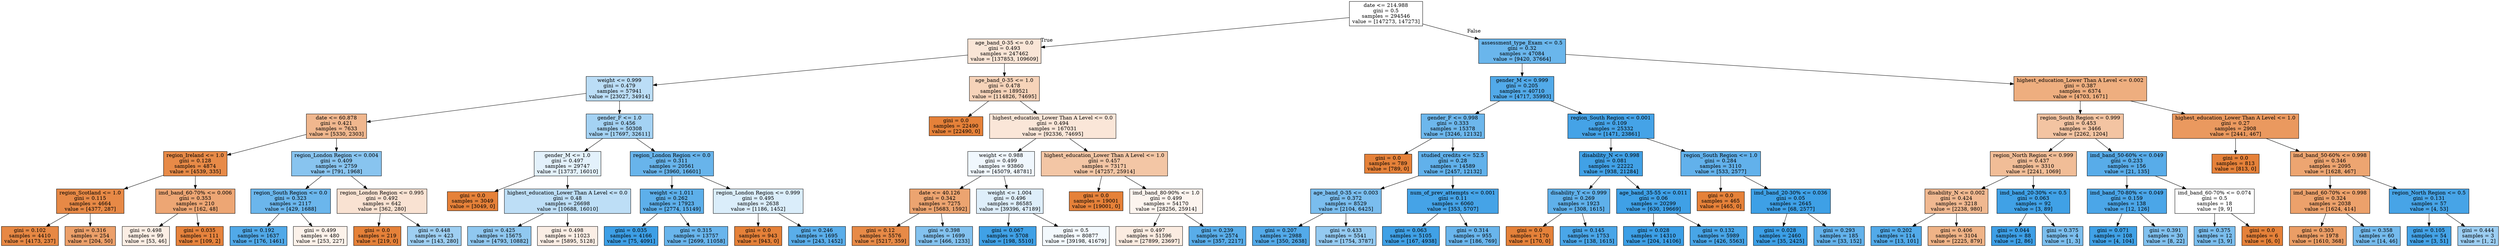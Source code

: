 digraph Tree {
node [shape=box, style="filled", color="black"] ;
0 [label="date <= 214.988\ngini = 0.5\nsamples = 294546\nvalue = [147273, 147273]", fillcolor="#e5813900"] ;
1 [label="age_band_0-35 <= 0.0\ngini = 0.493\nsamples = 247462\nvalue = [137853, 109609]", fillcolor="#e5813934"] ;
0 -> 1 [labeldistance=2.5, labelangle=45, headlabel="True"] ;
2 [label="weight <= 0.999\ngini = 0.479\nsamples = 57941\nvalue = [23027, 34914]", fillcolor="#399de557"] ;
1 -> 2 ;
3 [label="date <= 60.878\ngini = 0.421\nsamples = 7633\nvalue = [5330, 2303]", fillcolor="#e5813991"] ;
2 -> 3 ;
4 [label="region_Ireland <= 1.0\ngini = 0.128\nsamples = 4874\nvalue = [4539, 335]", fillcolor="#e58139ec"] ;
3 -> 4 ;
5 [label="region_Scotland <= 1.0\ngini = 0.115\nsamples = 4664\nvalue = [4377, 287]", fillcolor="#e58139ee"] ;
4 -> 5 ;
6 [label="gini = 0.102\nsamples = 4410\nvalue = [4173, 237]", fillcolor="#e58139f1"] ;
5 -> 6 ;
7 [label="gini = 0.316\nsamples = 254\nvalue = [204, 50]", fillcolor="#e58139c0"] ;
5 -> 7 ;
8 [label="imd_band_60-70% <= 0.006\ngini = 0.353\nsamples = 210\nvalue = [162, 48]", fillcolor="#e58139b3"] ;
4 -> 8 ;
9 [label="gini = 0.498\nsamples = 99\nvalue = [53, 46]", fillcolor="#e5813922"] ;
8 -> 9 ;
10 [label="gini = 0.035\nsamples = 111\nvalue = [109, 2]", fillcolor="#e58139fa"] ;
8 -> 10 ;
11 [label="region_London Region <= 0.004\ngini = 0.409\nsamples = 2759\nvalue = [791, 1968]", fillcolor="#399de599"] ;
3 -> 11 ;
12 [label="region_South Region <= 0.0\ngini = 0.323\nsamples = 2117\nvalue = [429, 1688]", fillcolor="#399de5be"] ;
11 -> 12 ;
13 [label="gini = 0.192\nsamples = 1637\nvalue = [176, 1461]", fillcolor="#399de5e0"] ;
12 -> 13 ;
14 [label="gini = 0.499\nsamples = 480\nvalue = [253, 227]", fillcolor="#e581391a"] ;
12 -> 14 ;
15 [label="region_London Region <= 0.995\ngini = 0.492\nsamples = 642\nvalue = [362, 280]", fillcolor="#e581393a"] ;
11 -> 15 ;
16 [label="gini = 0.0\nsamples = 219\nvalue = [219, 0]", fillcolor="#e58139ff"] ;
15 -> 16 ;
17 [label="gini = 0.448\nsamples = 423\nvalue = [143, 280]", fillcolor="#399de57d"] ;
15 -> 17 ;
18 [label="gender_F <= 1.0\ngini = 0.456\nsamples = 50308\nvalue = [17697, 32611]", fillcolor="#399de575"] ;
2 -> 18 ;
19 [label="gender_M <= 1.0\ngini = 0.497\nsamples = 29747\nvalue = [13737, 16010]", fillcolor="#399de524"] ;
18 -> 19 ;
20 [label="gini = 0.0\nsamples = 3049\nvalue = [3049, 0]", fillcolor="#e58139ff"] ;
19 -> 20 ;
21 [label="highest_education_Lower Than A Level <= 0.0\ngini = 0.48\nsamples = 26698\nvalue = [10688, 16010]", fillcolor="#399de555"] ;
19 -> 21 ;
22 [label="gini = 0.425\nsamples = 15675\nvalue = [4793, 10882]", fillcolor="#399de58f"] ;
21 -> 22 ;
23 [label="gini = 0.498\nsamples = 11023\nvalue = [5895, 5128]", fillcolor="#e5813921"] ;
21 -> 23 ;
24 [label="region_London Region <= 0.0\ngini = 0.311\nsamples = 20561\nvalue = [3960, 16601]", fillcolor="#399de5c2"] ;
18 -> 24 ;
25 [label="weight <= 1.011\ngini = 0.262\nsamples = 17923\nvalue = [2774, 15149]", fillcolor="#399de5d0"] ;
24 -> 25 ;
26 [label="gini = 0.035\nsamples = 4166\nvalue = [75, 4091]", fillcolor="#399de5fa"] ;
25 -> 26 ;
27 [label="gini = 0.315\nsamples = 13757\nvalue = [2699, 11058]", fillcolor="#399de5c1"] ;
25 -> 27 ;
28 [label="region_London Region <= 0.999\ngini = 0.495\nsamples = 2638\nvalue = [1186, 1452]", fillcolor="#399de52f"] ;
24 -> 28 ;
29 [label="gini = 0.0\nsamples = 943\nvalue = [943, 0]", fillcolor="#e58139ff"] ;
28 -> 29 ;
30 [label="gini = 0.246\nsamples = 1695\nvalue = [243, 1452]", fillcolor="#399de5d4"] ;
28 -> 30 ;
31 [label="age_band_0-35 <= 1.0\ngini = 0.478\nsamples = 189521\nvalue = [114826, 74695]", fillcolor="#e5813959"] ;
1 -> 31 ;
32 [label="gini = 0.0\nsamples = 22490\nvalue = [22490, 0]", fillcolor="#e58139ff"] ;
31 -> 32 ;
33 [label="highest_education_Lower Than A Level <= 0.0\ngini = 0.494\nsamples = 167031\nvalue = [92336, 74695]", fillcolor="#e5813931"] ;
31 -> 33 ;
34 [label="weight <= 0.988\ngini = 0.499\nsamples = 93860\nvalue = [45079, 48781]", fillcolor="#399de513"] ;
33 -> 34 ;
35 [label="date <= 40.126\ngini = 0.342\nsamples = 7275\nvalue = [5683, 1592]", fillcolor="#e58139b8"] ;
34 -> 35 ;
36 [label="gini = 0.12\nsamples = 5576\nvalue = [5217, 359]", fillcolor="#e58139ed"] ;
35 -> 36 ;
37 [label="gini = 0.398\nsamples = 1699\nvalue = [466, 1233]", fillcolor="#399de59f"] ;
35 -> 37 ;
38 [label="weight <= 1.004\ngini = 0.496\nsamples = 86585\nvalue = [39396, 47189]", fillcolor="#399de52a"] ;
34 -> 38 ;
39 [label="gini = 0.067\nsamples = 5708\nvalue = [198, 5510]", fillcolor="#399de5f6"] ;
38 -> 39 ;
40 [label="gini = 0.5\nsamples = 80877\nvalue = [39198, 41679]", fillcolor="#399de50f"] ;
38 -> 40 ;
41 [label="highest_education_Lower Than A Level <= 1.0\ngini = 0.457\nsamples = 73171\nvalue = [47257, 25914]", fillcolor="#e5813973"] ;
33 -> 41 ;
42 [label="gini = 0.0\nsamples = 19001\nvalue = [19001, 0]", fillcolor="#e58139ff"] ;
41 -> 42 ;
43 [label="imd_band_80-90% <= 1.0\ngini = 0.499\nsamples = 54170\nvalue = [28256, 25914]", fillcolor="#e5813915"] ;
41 -> 43 ;
44 [label="gini = 0.497\nsamples = 51596\nvalue = [27899, 23697]", fillcolor="#e5813926"] ;
43 -> 44 ;
45 [label="gini = 0.239\nsamples = 2574\nvalue = [357, 2217]", fillcolor="#399de5d6"] ;
43 -> 45 ;
46 [label="assessment_type_Exam <= 0.5\ngini = 0.32\nsamples = 47084\nvalue = [9420, 37664]", fillcolor="#399de5bf"] ;
0 -> 46 [labeldistance=2.5, labelangle=-45, headlabel="False"] ;
47 [label="gender_M <= 0.999\ngini = 0.205\nsamples = 40710\nvalue = [4717, 35993]", fillcolor="#399de5de"] ;
46 -> 47 ;
48 [label="gender_F <= 0.998\ngini = 0.333\nsamples = 15378\nvalue = [3246, 12132]", fillcolor="#399de5bb"] ;
47 -> 48 ;
49 [label="gini = 0.0\nsamples = 789\nvalue = [789, 0]", fillcolor="#e58139ff"] ;
48 -> 49 ;
50 [label="studied_credits <= 52.5\ngini = 0.28\nsamples = 14589\nvalue = [2457, 12132]", fillcolor="#399de5cb"] ;
48 -> 50 ;
51 [label="age_band_0-35 <= 0.003\ngini = 0.372\nsamples = 8529\nvalue = [2104, 6425]", fillcolor="#399de5ab"] ;
50 -> 51 ;
52 [label="gini = 0.207\nsamples = 2988\nvalue = [350, 2638]", fillcolor="#399de5dd"] ;
51 -> 52 ;
53 [label="gini = 0.433\nsamples = 5541\nvalue = [1754, 3787]", fillcolor="#399de589"] ;
51 -> 53 ;
54 [label="num_of_prev_attempts <= 0.001\ngini = 0.11\nsamples = 6060\nvalue = [353, 5707]", fillcolor="#399de5ef"] ;
50 -> 54 ;
55 [label="gini = 0.063\nsamples = 5105\nvalue = [167, 4938]", fillcolor="#399de5f6"] ;
54 -> 55 ;
56 [label="gini = 0.314\nsamples = 955\nvalue = [186, 769]", fillcolor="#399de5c1"] ;
54 -> 56 ;
57 [label="region_South Region <= 0.001\ngini = 0.109\nsamples = 25332\nvalue = [1471, 23861]", fillcolor="#399de5ef"] ;
47 -> 57 ;
58 [label="disability_N <= 0.998\ngini = 0.081\nsamples = 22222\nvalue = [938, 21284]", fillcolor="#399de5f4"] ;
57 -> 58 ;
59 [label="disability_Y <= 0.999\ngini = 0.269\nsamples = 1923\nvalue = [308, 1615]", fillcolor="#399de5ce"] ;
58 -> 59 ;
60 [label="gini = 0.0\nsamples = 170\nvalue = [170, 0]", fillcolor="#e58139ff"] ;
59 -> 60 ;
61 [label="gini = 0.145\nsamples = 1753\nvalue = [138, 1615]", fillcolor="#399de5e9"] ;
59 -> 61 ;
62 [label="age_band_35-55 <= 0.011\ngini = 0.06\nsamples = 20299\nvalue = [630, 19669]", fillcolor="#399de5f7"] ;
58 -> 62 ;
63 [label="gini = 0.028\nsamples = 14310\nvalue = [204, 14106]", fillcolor="#399de5fb"] ;
62 -> 63 ;
64 [label="gini = 0.132\nsamples = 5989\nvalue = [426, 5563]", fillcolor="#399de5eb"] ;
62 -> 64 ;
65 [label="region_South Region <= 1.0\ngini = 0.284\nsamples = 3110\nvalue = [533, 2577]", fillcolor="#399de5ca"] ;
57 -> 65 ;
66 [label="gini = 0.0\nsamples = 465\nvalue = [465, 0]", fillcolor="#e58139ff"] ;
65 -> 66 ;
67 [label="imd_band_20-30% <= 0.036\ngini = 0.05\nsamples = 2645\nvalue = [68, 2577]", fillcolor="#399de5f8"] ;
65 -> 67 ;
68 [label="gini = 0.028\nsamples = 2460\nvalue = [35, 2425]", fillcolor="#399de5fb"] ;
67 -> 68 ;
69 [label="gini = 0.293\nsamples = 185\nvalue = [33, 152]", fillcolor="#399de5c8"] ;
67 -> 69 ;
70 [label="highest_education_Lower Than A Level <= 0.002\ngini = 0.387\nsamples = 6374\nvalue = [4703, 1671]", fillcolor="#e58139a4"] ;
46 -> 70 ;
71 [label="region_South Region <= 0.999\ngini = 0.453\nsamples = 3466\nvalue = [2262, 1204]", fillcolor="#e5813977"] ;
70 -> 71 ;
72 [label="region_North Region <= 0.999\ngini = 0.437\nsamples = 3310\nvalue = [2241, 1069]", fillcolor="#e5813985"] ;
71 -> 72 ;
73 [label="disability_N <= 0.002\ngini = 0.424\nsamples = 3218\nvalue = [2238, 980]", fillcolor="#e581398f"] ;
72 -> 73 ;
74 [label="gini = 0.202\nsamples = 114\nvalue = [13, 101]", fillcolor="#399de5de"] ;
73 -> 74 ;
75 [label="gini = 0.406\nsamples = 3104\nvalue = [2225, 879]", fillcolor="#e581399a"] ;
73 -> 75 ;
76 [label="imd_band_20-30% <= 0.5\ngini = 0.063\nsamples = 92\nvalue = [3, 89]", fillcolor="#399de5f6"] ;
72 -> 76 ;
77 [label="gini = 0.044\nsamples = 88\nvalue = [2, 86]", fillcolor="#399de5f9"] ;
76 -> 77 ;
78 [label="gini = 0.375\nsamples = 4\nvalue = [1, 3]", fillcolor="#399de5aa"] ;
76 -> 78 ;
79 [label="imd_band_50-60% <= 0.049\ngini = 0.233\nsamples = 156\nvalue = [21, 135]", fillcolor="#399de5d7"] ;
71 -> 79 ;
80 [label="imd_band_70-80% <= 0.049\ngini = 0.159\nsamples = 138\nvalue = [12, 126]", fillcolor="#399de5e7"] ;
79 -> 80 ;
81 [label="gini = 0.071\nsamples = 108\nvalue = [4, 104]", fillcolor="#399de5f5"] ;
80 -> 81 ;
82 [label="gini = 0.391\nsamples = 30\nvalue = [8, 22]", fillcolor="#399de5a2"] ;
80 -> 82 ;
83 [label="imd_band_60-70% <= 0.074\ngini = 0.5\nsamples = 18\nvalue = [9, 9]", fillcolor="#e5813900"] ;
79 -> 83 ;
84 [label="gini = 0.375\nsamples = 12\nvalue = [3, 9]", fillcolor="#399de5aa"] ;
83 -> 84 ;
85 [label="gini = 0.0\nsamples = 6\nvalue = [6, 0]", fillcolor="#e58139ff"] ;
83 -> 85 ;
86 [label="highest_education_Lower Than A Level <= 1.0\ngini = 0.27\nsamples = 2908\nvalue = [2441, 467]", fillcolor="#e58139ce"] ;
70 -> 86 ;
87 [label="gini = 0.0\nsamples = 813\nvalue = [813, 0]", fillcolor="#e58139ff"] ;
86 -> 87 ;
88 [label="imd_band_50-60% <= 0.998\ngini = 0.346\nsamples = 2095\nvalue = [1628, 467]", fillcolor="#e58139b6"] ;
86 -> 88 ;
89 [label="imd_band_60-70% <= 0.998\ngini = 0.324\nsamples = 2038\nvalue = [1624, 414]", fillcolor="#e58139be"] ;
88 -> 89 ;
90 [label="gini = 0.303\nsamples = 1978\nvalue = [1610, 368]", fillcolor="#e58139c5"] ;
89 -> 90 ;
91 [label="gini = 0.358\nsamples = 60\nvalue = [14, 46]", fillcolor="#399de5b1"] ;
89 -> 91 ;
92 [label="region_North Region <= 0.5\ngini = 0.131\nsamples = 57\nvalue = [4, 53]", fillcolor="#399de5ec"] ;
88 -> 92 ;
93 [label="gini = 0.105\nsamples = 54\nvalue = [3, 51]", fillcolor="#399de5f0"] ;
92 -> 93 ;
94 [label="gini = 0.444\nsamples = 3\nvalue = [1, 2]", fillcolor="#399de57f"] ;
92 -> 94 ;
}